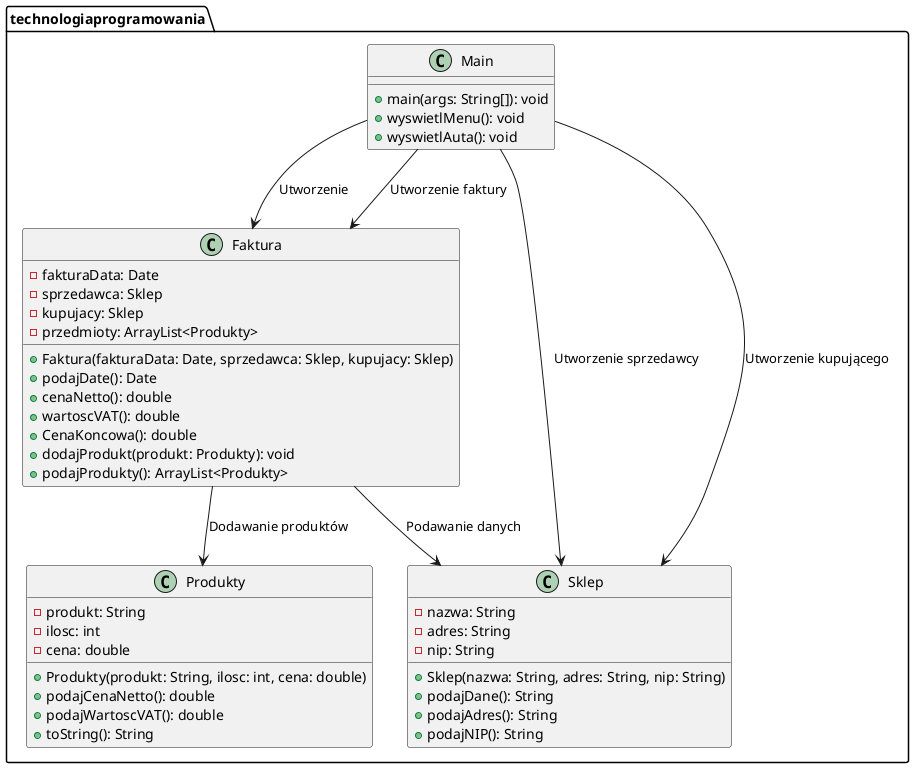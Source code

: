 @startuml
package technologiaprogramowania {
  class Main {
    + main(args: String[]): void
    + wyswietlMenu(): void
    + wyswietlAuta(): void
  }
  class Faktura {
    - fakturaData: Date
    - sprzedawca: Sklep
    - kupujacy: Sklep
    - przedmioty: ArrayList<Produkty>
    + Faktura(fakturaData: Date, sprzedawca: Sklep, kupujacy: Sklep)
    + podajDate(): Date
    + cenaNetto(): double
    + wartoscVAT(): double
    + CenaKoncowa(): double
    + dodajProdukt(produkt: Produkty): void
    + podajProdukty(): ArrayList<Produkty>
  }
  class Sklep {
    - nazwa: String
    - adres: String
    - nip: String
    + Sklep(nazwa: String, adres: String, nip: String)
    + podajDane(): String
    + podajAdres(): String
    + podajNIP(): String
  }
  class Produkty {
    - produkt: String
    - ilosc: int
    - cena: double
    + Produkty(produkt: String, ilosc: int, cena: double)
    + podajCenaNetto(): double
    + podajWartoscVAT(): double
    + toString(): String
  }
  Main --> Faktura: Utworzenie
  Main --> Sklep: Utworzenie sprzedawcy
  Main --> Sklep: Utworzenie kupującego
  Main --> Faktura: Utworzenie faktury
  Faktura --> Produkty: Dodawanie produktów
  Faktura --> Sklep: Podawanie danych
}
@enduml
